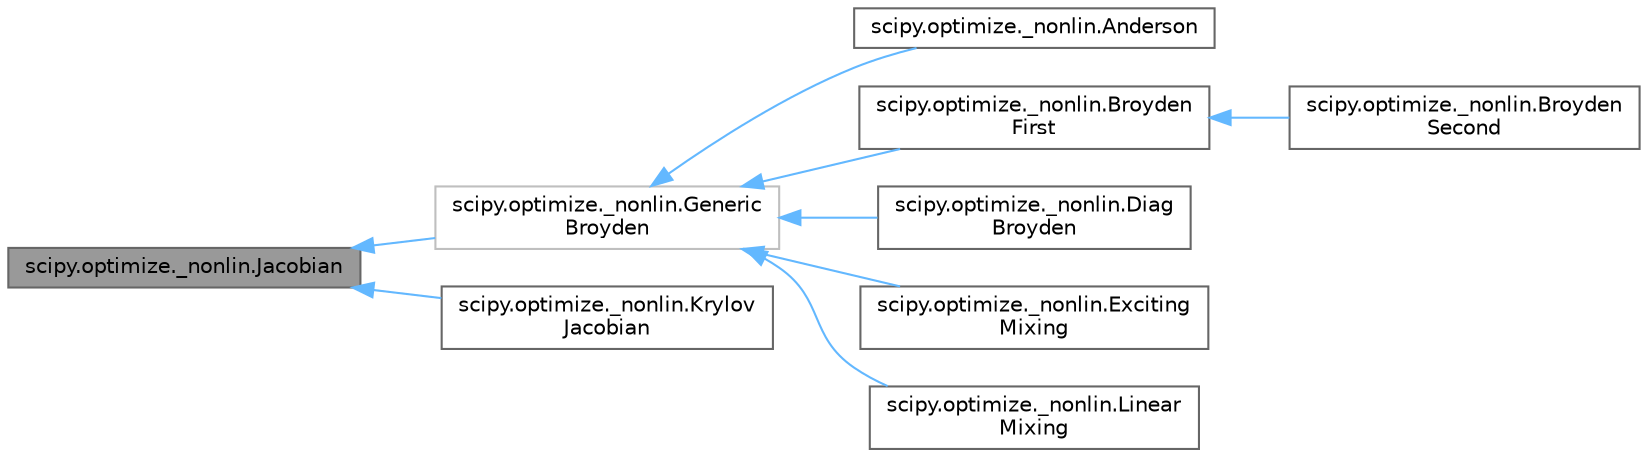 digraph "scipy.optimize._nonlin.Jacobian"
{
 // LATEX_PDF_SIZE
  bgcolor="transparent";
  edge [fontname=Helvetica,fontsize=10,labelfontname=Helvetica,labelfontsize=10];
  node [fontname=Helvetica,fontsize=10,shape=box,height=0.2,width=0.4];
  rankdir="LR";
  Node1 [id="Node000001",label="scipy.optimize._nonlin.Jacobian",height=0.2,width=0.4,color="gray40", fillcolor="grey60", style="filled", fontcolor="black",tooltip=" "];
  Node1 -> Node2 [id="edge1_Node000001_Node000002",dir="back",color="steelblue1",style="solid",tooltip=" "];
  Node2 [id="Node000002",label="scipy.optimize._nonlin.Generic\lBroyden",height=0.2,width=0.4,color="grey75", fillcolor="white", style="filled",URL="$dd/d6a/classscipy_1_1optimize_1_1__nonlin_1_1GenericBroyden.html",tooltip=" "];
  Node2 -> Node3 [id="edge2_Node000002_Node000003",dir="back",color="steelblue1",style="solid",tooltip=" "];
  Node3 [id="Node000003",label="scipy.optimize._nonlin.Anderson",height=0.2,width=0.4,color="gray40", fillcolor="white", style="filled",URL="$d6/df1/classscipy_1_1optimize_1_1__nonlin_1_1Anderson.html",tooltip=" "];
  Node2 -> Node4 [id="edge3_Node000002_Node000004",dir="back",color="steelblue1",style="solid",tooltip=" "];
  Node4 [id="Node000004",label="scipy.optimize._nonlin.Broyden\lFirst",height=0.2,width=0.4,color="gray40", fillcolor="white", style="filled",URL="$d5/dbc/classscipy_1_1optimize_1_1__nonlin_1_1BroydenFirst.html",tooltip=" "];
  Node4 -> Node5 [id="edge4_Node000004_Node000005",dir="back",color="steelblue1",style="solid",tooltip=" "];
  Node5 [id="Node000005",label="scipy.optimize._nonlin.Broyden\lSecond",height=0.2,width=0.4,color="gray40", fillcolor="white", style="filled",URL="$d5/daa/classscipy_1_1optimize_1_1__nonlin_1_1BroydenSecond.html",tooltip=" "];
  Node2 -> Node6 [id="edge5_Node000002_Node000006",dir="back",color="steelblue1",style="solid",tooltip=" "];
  Node6 [id="Node000006",label="scipy.optimize._nonlin.Diag\lBroyden",height=0.2,width=0.4,color="gray40", fillcolor="white", style="filled",URL="$d3/d11/classscipy_1_1optimize_1_1__nonlin_1_1DiagBroyden.html",tooltip=" "];
  Node2 -> Node7 [id="edge6_Node000002_Node000007",dir="back",color="steelblue1",style="solid",tooltip=" "];
  Node7 [id="Node000007",label="scipy.optimize._nonlin.Exciting\lMixing",height=0.2,width=0.4,color="gray40", fillcolor="white", style="filled",URL="$df/dfc/classscipy_1_1optimize_1_1__nonlin_1_1ExcitingMixing.html",tooltip=" "];
  Node2 -> Node8 [id="edge7_Node000002_Node000008",dir="back",color="steelblue1",style="solid",tooltip=" "];
  Node8 [id="Node000008",label="scipy.optimize._nonlin.Linear\lMixing",height=0.2,width=0.4,color="gray40", fillcolor="white", style="filled",URL="$d9/d59/classscipy_1_1optimize_1_1__nonlin_1_1LinearMixing.html",tooltip=" "];
  Node1 -> Node9 [id="edge8_Node000001_Node000009",dir="back",color="steelblue1",style="solid",tooltip=" "];
  Node9 [id="Node000009",label="scipy.optimize._nonlin.Krylov\lJacobian",height=0.2,width=0.4,color="gray40", fillcolor="white", style="filled",URL="$d1/dc3/classscipy_1_1optimize_1_1__nonlin_1_1KrylovJacobian.html",tooltip=" "];
}
